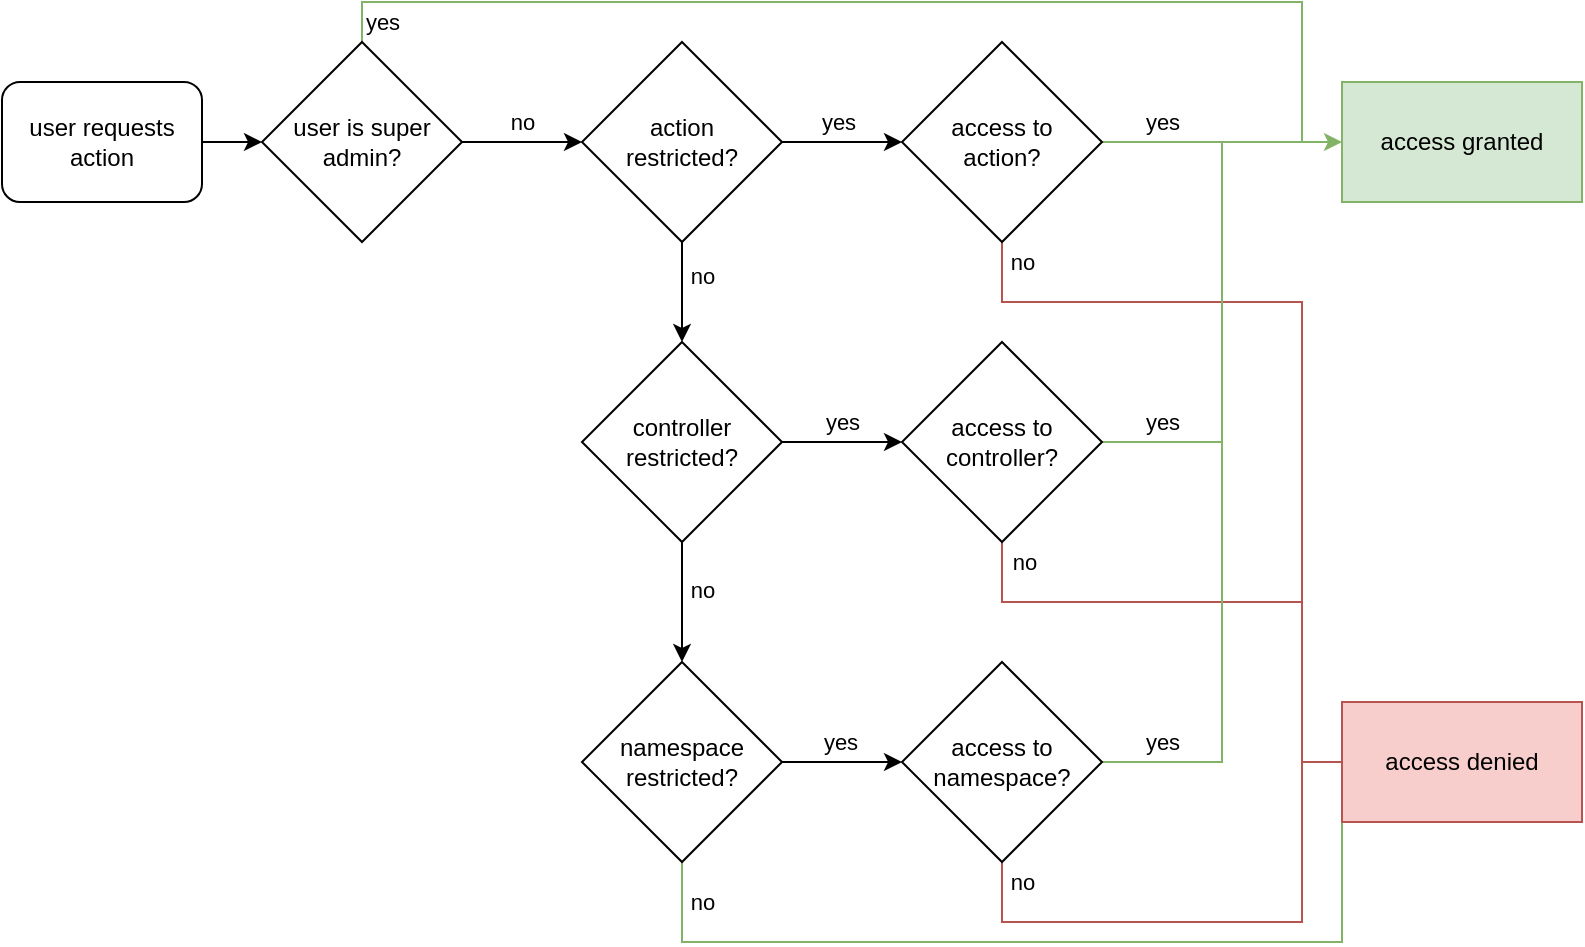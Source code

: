 <mxfile version="19.0.0" type="device"><diagram id="lIEViWwfrTOo3-kuYvsE" name="Page-1"><mxGraphModel dx="946" dy="547" grid="1" gridSize="10" guides="1" tooltips="1" connect="1" arrows="1" fold="1" page="1" pageScale="1" pageWidth="827" pageHeight="1169" math="0" shadow="0"><root><mxCell id="0"/><mxCell id="1" parent="0"/><mxCell id="4aJUPsEwLFasnQWGRRPH-10" style="edgeStyle=orthogonalEdgeStyle;rounded=0;orthogonalLoop=1;jettySize=auto;html=1;entryX=0;entryY=0.5;entryDx=0;entryDy=0;" edge="1" parent="1" source="4aJUPsEwLFasnQWGRRPH-2" target="4aJUPsEwLFasnQWGRRPH-5"><mxGeometry relative="1" as="geometry"/></mxCell><mxCell id="4aJUPsEwLFasnQWGRRPH-13" value="yes" style="edgeLabel;html=1;align=center;verticalAlign=middle;resizable=0;points=[];" vertex="1" connectable="0" parent="4aJUPsEwLFasnQWGRRPH-10"><mxGeometry x="-0.283" y="3" relative="1" as="geometry"><mxPoint x="6" y="-7" as="offset"/></mxGeometry></mxCell><mxCell id="4aJUPsEwLFasnQWGRRPH-12" style="edgeStyle=orthogonalEdgeStyle;rounded=0;orthogonalLoop=1;jettySize=auto;html=1;entryX=0.5;entryY=0;entryDx=0;entryDy=0;" edge="1" parent="1" source="4aJUPsEwLFasnQWGRRPH-2" target="4aJUPsEwLFasnQWGRRPH-3"><mxGeometry relative="1" as="geometry"/></mxCell><mxCell id="4aJUPsEwLFasnQWGRRPH-14" value="no" style="edgeLabel;html=1;align=center;verticalAlign=middle;resizable=0;points=[];" vertex="1" connectable="0" parent="4aJUPsEwLFasnQWGRRPH-12"><mxGeometry x="-0.3" y="-2" relative="1" as="geometry"><mxPoint x="12" y="-1" as="offset"/></mxGeometry></mxCell><mxCell id="4aJUPsEwLFasnQWGRRPH-2" value="action &lt;br&gt;restricted?" style="rhombus;whiteSpace=wrap;html=1;" vertex="1" parent="1"><mxGeometry x="310" y="110" width="100" height="100" as="geometry"/></mxCell><mxCell id="4aJUPsEwLFasnQWGRRPH-15" style="edgeStyle=orthogonalEdgeStyle;rounded=0;orthogonalLoop=1;jettySize=auto;html=1;entryX=0.5;entryY=0;entryDx=0;entryDy=0;" edge="1" parent="1" source="4aJUPsEwLFasnQWGRRPH-3" target="4aJUPsEwLFasnQWGRRPH-4"><mxGeometry relative="1" as="geometry"/></mxCell><mxCell id="4aJUPsEwLFasnQWGRRPH-16" value="no" style="edgeLabel;html=1;align=center;verticalAlign=middle;resizable=0;points=[];" vertex="1" connectable="0" parent="4aJUPsEwLFasnQWGRRPH-15"><mxGeometry x="-0.2" y="-2" relative="1" as="geometry"><mxPoint x="12" as="offset"/></mxGeometry></mxCell><mxCell id="4aJUPsEwLFasnQWGRRPH-17" style="edgeStyle=orthogonalEdgeStyle;rounded=0;orthogonalLoop=1;jettySize=auto;html=1;entryX=0;entryY=0.5;entryDx=0;entryDy=0;" edge="1" parent="1" source="4aJUPsEwLFasnQWGRRPH-3" target="4aJUPsEwLFasnQWGRRPH-6"><mxGeometry relative="1" as="geometry"/></mxCell><mxCell id="4aJUPsEwLFasnQWGRRPH-19" value="yes" style="edgeLabel;html=1;align=center;verticalAlign=middle;resizable=0;points=[];" vertex="1" connectable="0" parent="4aJUPsEwLFasnQWGRRPH-17"><mxGeometry x="0.117" y="-4" relative="1" as="geometry"><mxPoint x="-4" y="-14" as="offset"/></mxGeometry></mxCell><mxCell id="4aJUPsEwLFasnQWGRRPH-3" value="controller restricted?" style="rhombus;whiteSpace=wrap;html=1;" vertex="1" parent="1"><mxGeometry x="310" y="260" width="100" height="100" as="geometry"/></mxCell><mxCell id="4aJUPsEwLFasnQWGRRPH-18" style="edgeStyle=orthogonalEdgeStyle;rounded=0;orthogonalLoop=1;jettySize=auto;html=1;entryX=0;entryY=0.5;entryDx=0;entryDy=0;" edge="1" parent="1" source="4aJUPsEwLFasnQWGRRPH-4" target="4aJUPsEwLFasnQWGRRPH-7"><mxGeometry relative="1" as="geometry"/></mxCell><mxCell id="4aJUPsEwLFasnQWGRRPH-20" value="yes" style="edgeLabel;html=1;align=center;verticalAlign=middle;resizable=0;points=[];" vertex="1" connectable="0" parent="4aJUPsEwLFasnQWGRRPH-18"><mxGeometry x="0.067" relative="1" as="geometry"><mxPoint x="-3" y="-10" as="offset"/></mxGeometry></mxCell><mxCell id="4aJUPsEwLFasnQWGRRPH-29" style="edgeStyle=none;rounded=0;orthogonalLoop=1;jettySize=auto;html=1;endArrow=none;endFill=0;fillColor=#d5e8d4;strokeColor=#82b366;" edge="1" parent="1" source="4aJUPsEwLFasnQWGRRPH-4"><mxGeometry relative="1" as="geometry"><mxPoint x="690" y="470" as="targetPoint"/><Array as="points"><mxPoint x="360" y="560"/><mxPoint x="690" y="560"/></Array></mxGeometry></mxCell><mxCell id="4aJUPsEwLFasnQWGRRPH-30" value="no" style="edgeLabel;html=1;align=center;verticalAlign=middle;resizable=0;points=[];" vertex="1" connectable="0" parent="4aJUPsEwLFasnQWGRRPH-29"><mxGeometry x="-0.17" y="2" relative="1" as="geometry"><mxPoint x="-141" y="-18" as="offset"/></mxGeometry></mxCell><mxCell id="4aJUPsEwLFasnQWGRRPH-4" value="namespace restricted?" style="rhombus;whiteSpace=wrap;html=1;" vertex="1" parent="1"><mxGeometry x="310" y="420" width="100" height="100" as="geometry"/></mxCell><mxCell id="4aJUPsEwLFasnQWGRRPH-11" style="edgeStyle=orthogonalEdgeStyle;rounded=0;orthogonalLoop=1;jettySize=auto;html=1;entryX=0;entryY=0.5;entryDx=0;entryDy=0;fillColor=#d5e8d4;strokeColor=#82b366;" edge="1" parent="1" source="4aJUPsEwLFasnQWGRRPH-5" target="4aJUPsEwLFasnQWGRRPH-9"><mxGeometry relative="1" as="geometry"/></mxCell><mxCell id="4aJUPsEwLFasnQWGRRPH-21" value="yes" style="edgeLabel;html=1;align=center;verticalAlign=middle;resizable=0;points=[];" vertex="1" connectable="0" parent="4aJUPsEwLFasnQWGRRPH-11"><mxGeometry x="0.127" y="1" relative="1" as="geometry"><mxPoint x="-38" y="-9" as="offset"/></mxGeometry></mxCell><mxCell id="4aJUPsEwLFasnQWGRRPH-33" style="edgeStyle=orthogonalEdgeStyle;rounded=0;orthogonalLoop=1;jettySize=auto;html=1;endArrow=none;endFill=0;entryX=0;entryY=0.5;entryDx=0;entryDy=0;fillColor=#f8cecc;strokeColor=#b85450;" edge="1" parent="1" source="4aJUPsEwLFasnQWGRRPH-5" target="4aJUPsEwLFasnQWGRRPH-8"><mxGeometry relative="1" as="geometry"><mxPoint x="670" y="490" as="targetPoint"/><Array as="points"><mxPoint x="520" y="240"/><mxPoint x="670" y="240"/><mxPoint x="670" y="470"/></Array></mxGeometry></mxCell><mxCell id="4aJUPsEwLFasnQWGRRPH-34" value="no" style="edgeLabel;html=1;align=center;verticalAlign=middle;resizable=0;points=[];" vertex="1" connectable="0" parent="4aJUPsEwLFasnQWGRRPH-33"><mxGeometry x="-0.973" y="1" relative="1" as="geometry"><mxPoint x="9" y="4" as="offset"/></mxGeometry></mxCell><mxCell id="4aJUPsEwLFasnQWGRRPH-5" value="access to&lt;br&gt;action?" style="rhombus;whiteSpace=wrap;html=1;" vertex="1" parent="1"><mxGeometry x="470" y="110" width="100" height="100" as="geometry"/></mxCell><mxCell id="4aJUPsEwLFasnQWGRRPH-25" style="edgeStyle=none;rounded=0;orthogonalLoop=1;jettySize=auto;html=1;endArrow=none;endFill=0;fillColor=#d5e8d4;strokeColor=#82b366;" edge="1" parent="1" source="4aJUPsEwLFasnQWGRRPH-6"><mxGeometry relative="1" as="geometry"><mxPoint x="630" y="160" as="targetPoint"/><Array as="points"><mxPoint x="630" y="310"/></Array></mxGeometry></mxCell><mxCell id="4aJUPsEwLFasnQWGRRPH-27" value="yes" style="edgeLabel;html=1;align=center;verticalAlign=middle;resizable=0;points=[];" vertex="1" connectable="0" parent="4aJUPsEwLFasnQWGRRPH-25"><mxGeometry x="-0.657" y="-1" relative="1" as="geometry"><mxPoint x="-6" y="-11" as="offset"/></mxGeometry></mxCell><mxCell id="4aJUPsEwLFasnQWGRRPH-35" style="rounded=0;orthogonalLoop=1;jettySize=auto;html=1;endArrow=none;endFill=0;fillColor=#f8cecc;strokeColor=#b85450;" edge="1" parent="1" source="4aJUPsEwLFasnQWGRRPH-6"><mxGeometry relative="1" as="geometry"><mxPoint x="670" y="390" as="targetPoint"/><Array as="points"><mxPoint x="520" y="390"/><mxPoint x="590" y="390"/></Array></mxGeometry></mxCell><mxCell id="4aJUPsEwLFasnQWGRRPH-36" value="no" style="edgeLabel;html=1;align=center;verticalAlign=middle;resizable=0;points=[];" vertex="1" connectable="0" parent="4aJUPsEwLFasnQWGRRPH-35"><mxGeometry x="-0.541" y="1" relative="1" as="geometry"><mxPoint x="-1" y="-19" as="offset"/></mxGeometry></mxCell><mxCell id="4aJUPsEwLFasnQWGRRPH-6" value="access to&lt;br&gt;controller?" style="rhombus;whiteSpace=wrap;html=1;" vertex="1" parent="1"><mxGeometry x="470" y="260" width="100" height="100" as="geometry"/></mxCell><mxCell id="4aJUPsEwLFasnQWGRRPH-26" style="edgeStyle=none;rounded=0;orthogonalLoop=1;jettySize=auto;html=1;endArrow=none;endFill=0;fillColor=#d5e8d4;strokeColor=#82b366;" edge="1" parent="1" source="4aJUPsEwLFasnQWGRRPH-7"><mxGeometry relative="1" as="geometry"><mxPoint x="630" y="310" as="targetPoint"/><Array as="points"><mxPoint x="630" y="470"/></Array></mxGeometry></mxCell><mxCell id="4aJUPsEwLFasnQWGRRPH-28" value="yes" style="edgeLabel;html=1;align=center;verticalAlign=middle;resizable=0;points=[];" vertex="1" connectable="0" parent="4aJUPsEwLFasnQWGRRPH-26"><mxGeometry x="-0.7" y="1" relative="1" as="geometry"><mxPoint x="-3" y="-9" as="offset"/></mxGeometry></mxCell><mxCell id="4aJUPsEwLFasnQWGRRPH-37" style="edgeStyle=none;rounded=0;orthogonalLoop=1;jettySize=auto;html=1;endArrow=none;endFill=0;fillColor=#f8cecc;strokeColor=#b85450;" edge="1" parent="1" source="4aJUPsEwLFasnQWGRRPH-7"><mxGeometry relative="1" as="geometry"><mxPoint x="670" y="470" as="targetPoint"/><Array as="points"><mxPoint x="520" y="550"/><mxPoint x="670" y="550"/></Array></mxGeometry></mxCell><mxCell id="4aJUPsEwLFasnQWGRRPH-38" value="no" style="edgeLabel;html=1;align=center;verticalAlign=middle;resizable=0;points=[];" vertex="1" connectable="0" parent="4aJUPsEwLFasnQWGRRPH-37"><mxGeometry x="-0.515" y="-1" relative="1" as="geometry"><mxPoint x="-23" y="-21" as="offset"/></mxGeometry></mxCell><mxCell id="4aJUPsEwLFasnQWGRRPH-7" value="access to&lt;br&gt;namespace?" style="rhombus;whiteSpace=wrap;html=1;" vertex="1" parent="1"><mxGeometry x="470" y="420" width="100" height="100" as="geometry"/></mxCell><mxCell id="4aJUPsEwLFasnQWGRRPH-8" value="access denied" style="rounded=0;whiteSpace=wrap;html=1;fillColor=#f8cecc;strokeColor=#b85450;" vertex="1" parent="1"><mxGeometry x="690" y="440" width="120" height="60" as="geometry"/></mxCell><mxCell id="4aJUPsEwLFasnQWGRRPH-9" value="access granted" style="rounded=0;whiteSpace=wrap;html=1;fillColor=#d5e8d4;strokeColor=#82b366;" vertex="1" parent="1"><mxGeometry x="690" y="130" width="120" height="60" as="geometry"/></mxCell><mxCell id="4aJUPsEwLFasnQWGRRPH-48" style="edgeStyle=none;rounded=0;orthogonalLoop=1;jettySize=auto;html=1;startArrow=none;startFill=0;endArrow=classic;endFill=1;" edge="1" parent="1" source="4aJUPsEwLFasnQWGRRPH-40"><mxGeometry relative="1" as="geometry"><mxPoint x="150" y="160" as="targetPoint"/></mxGeometry></mxCell><mxCell id="4aJUPsEwLFasnQWGRRPH-40" value="user requests action" style="rounded=1;whiteSpace=wrap;html=1;" vertex="1" parent="1"><mxGeometry x="20" y="130" width="100" height="60" as="geometry"/></mxCell><mxCell id="4aJUPsEwLFasnQWGRRPH-46" style="edgeStyle=none;rounded=0;orthogonalLoop=1;jettySize=auto;html=1;startArrow=none;startFill=0;endArrow=none;endFill=0;fillColor=#d5e8d4;strokeColor=#82b366;" edge="1" parent="1" source="4aJUPsEwLFasnQWGRRPH-43"><mxGeometry relative="1" as="geometry"><mxPoint x="670" y="160" as="targetPoint"/><Array as="points"><mxPoint x="200" y="90"/><mxPoint x="670" y="90"/></Array></mxGeometry></mxCell><mxCell id="4aJUPsEwLFasnQWGRRPH-47" value="yes" style="edgeLabel;html=1;align=center;verticalAlign=middle;resizable=0;points=[];" vertex="1" connectable="0" parent="4aJUPsEwLFasnQWGRRPH-46"><mxGeometry x="0.004" y="1" relative="1" as="geometry"><mxPoint x="-251" y="11" as="offset"/></mxGeometry></mxCell><mxCell id="4aJUPsEwLFasnQWGRRPH-49" style="edgeStyle=none;rounded=0;orthogonalLoop=1;jettySize=auto;html=1;entryX=0;entryY=0.5;entryDx=0;entryDy=0;startArrow=none;startFill=0;endArrow=classic;endFill=1;" edge="1" parent="1" source="4aJUPsEwLFasnQWGRRPH-43" target="4aJUPsEwLFasnQWGRRPH-2"><mxGeometry relative="1" as="geometry"/></mxCell><mxCell id="4aJUPsEwLFasnQWGRRPH-50" value="no" style="edgeLabel;html=1;align=center;verticalAlign=middle;resizable=0;points=[];" vertex="1" connectable="0" parent="4aJUPsEwLFasnQWGRRPH-49"><mxGeometry x="-0.3" y="1" relative="1" as="geometry"><mxPoint x="9" y="-9" as="offset"/></mxGeometry></mxCell><mxCell id="4aJUPsEwLFasnQWGRRPH-43" value="user is super admin?" style="rhombus;whiteSpace=wrap;html=1;" vertex="1" parent="1"><mxGeometry x="150" y="110" width="100" height="100" as="geometry"/></mxCell><mxCell id="4aJUPsEwLFasnQWGRRPH-44" style="edgeStyle=none;rounded=0;orthogonalLoop=1;jettySize=auto;html=1;entryX=0;entryY=0.5;entryDx=0;entryDy=0;startArrow=none;startFill=0;endArrow=classic;endFill=1;" edge="1" parent="1" source="4aJUPsEwLFasnQWGRRPH-43" target="4aJUPsEwLFasnQWGRRPH-43"><mxGeometry relative="1" as="geometry"/></mxCell></root></mxGraphModel></diagram></mxfile>